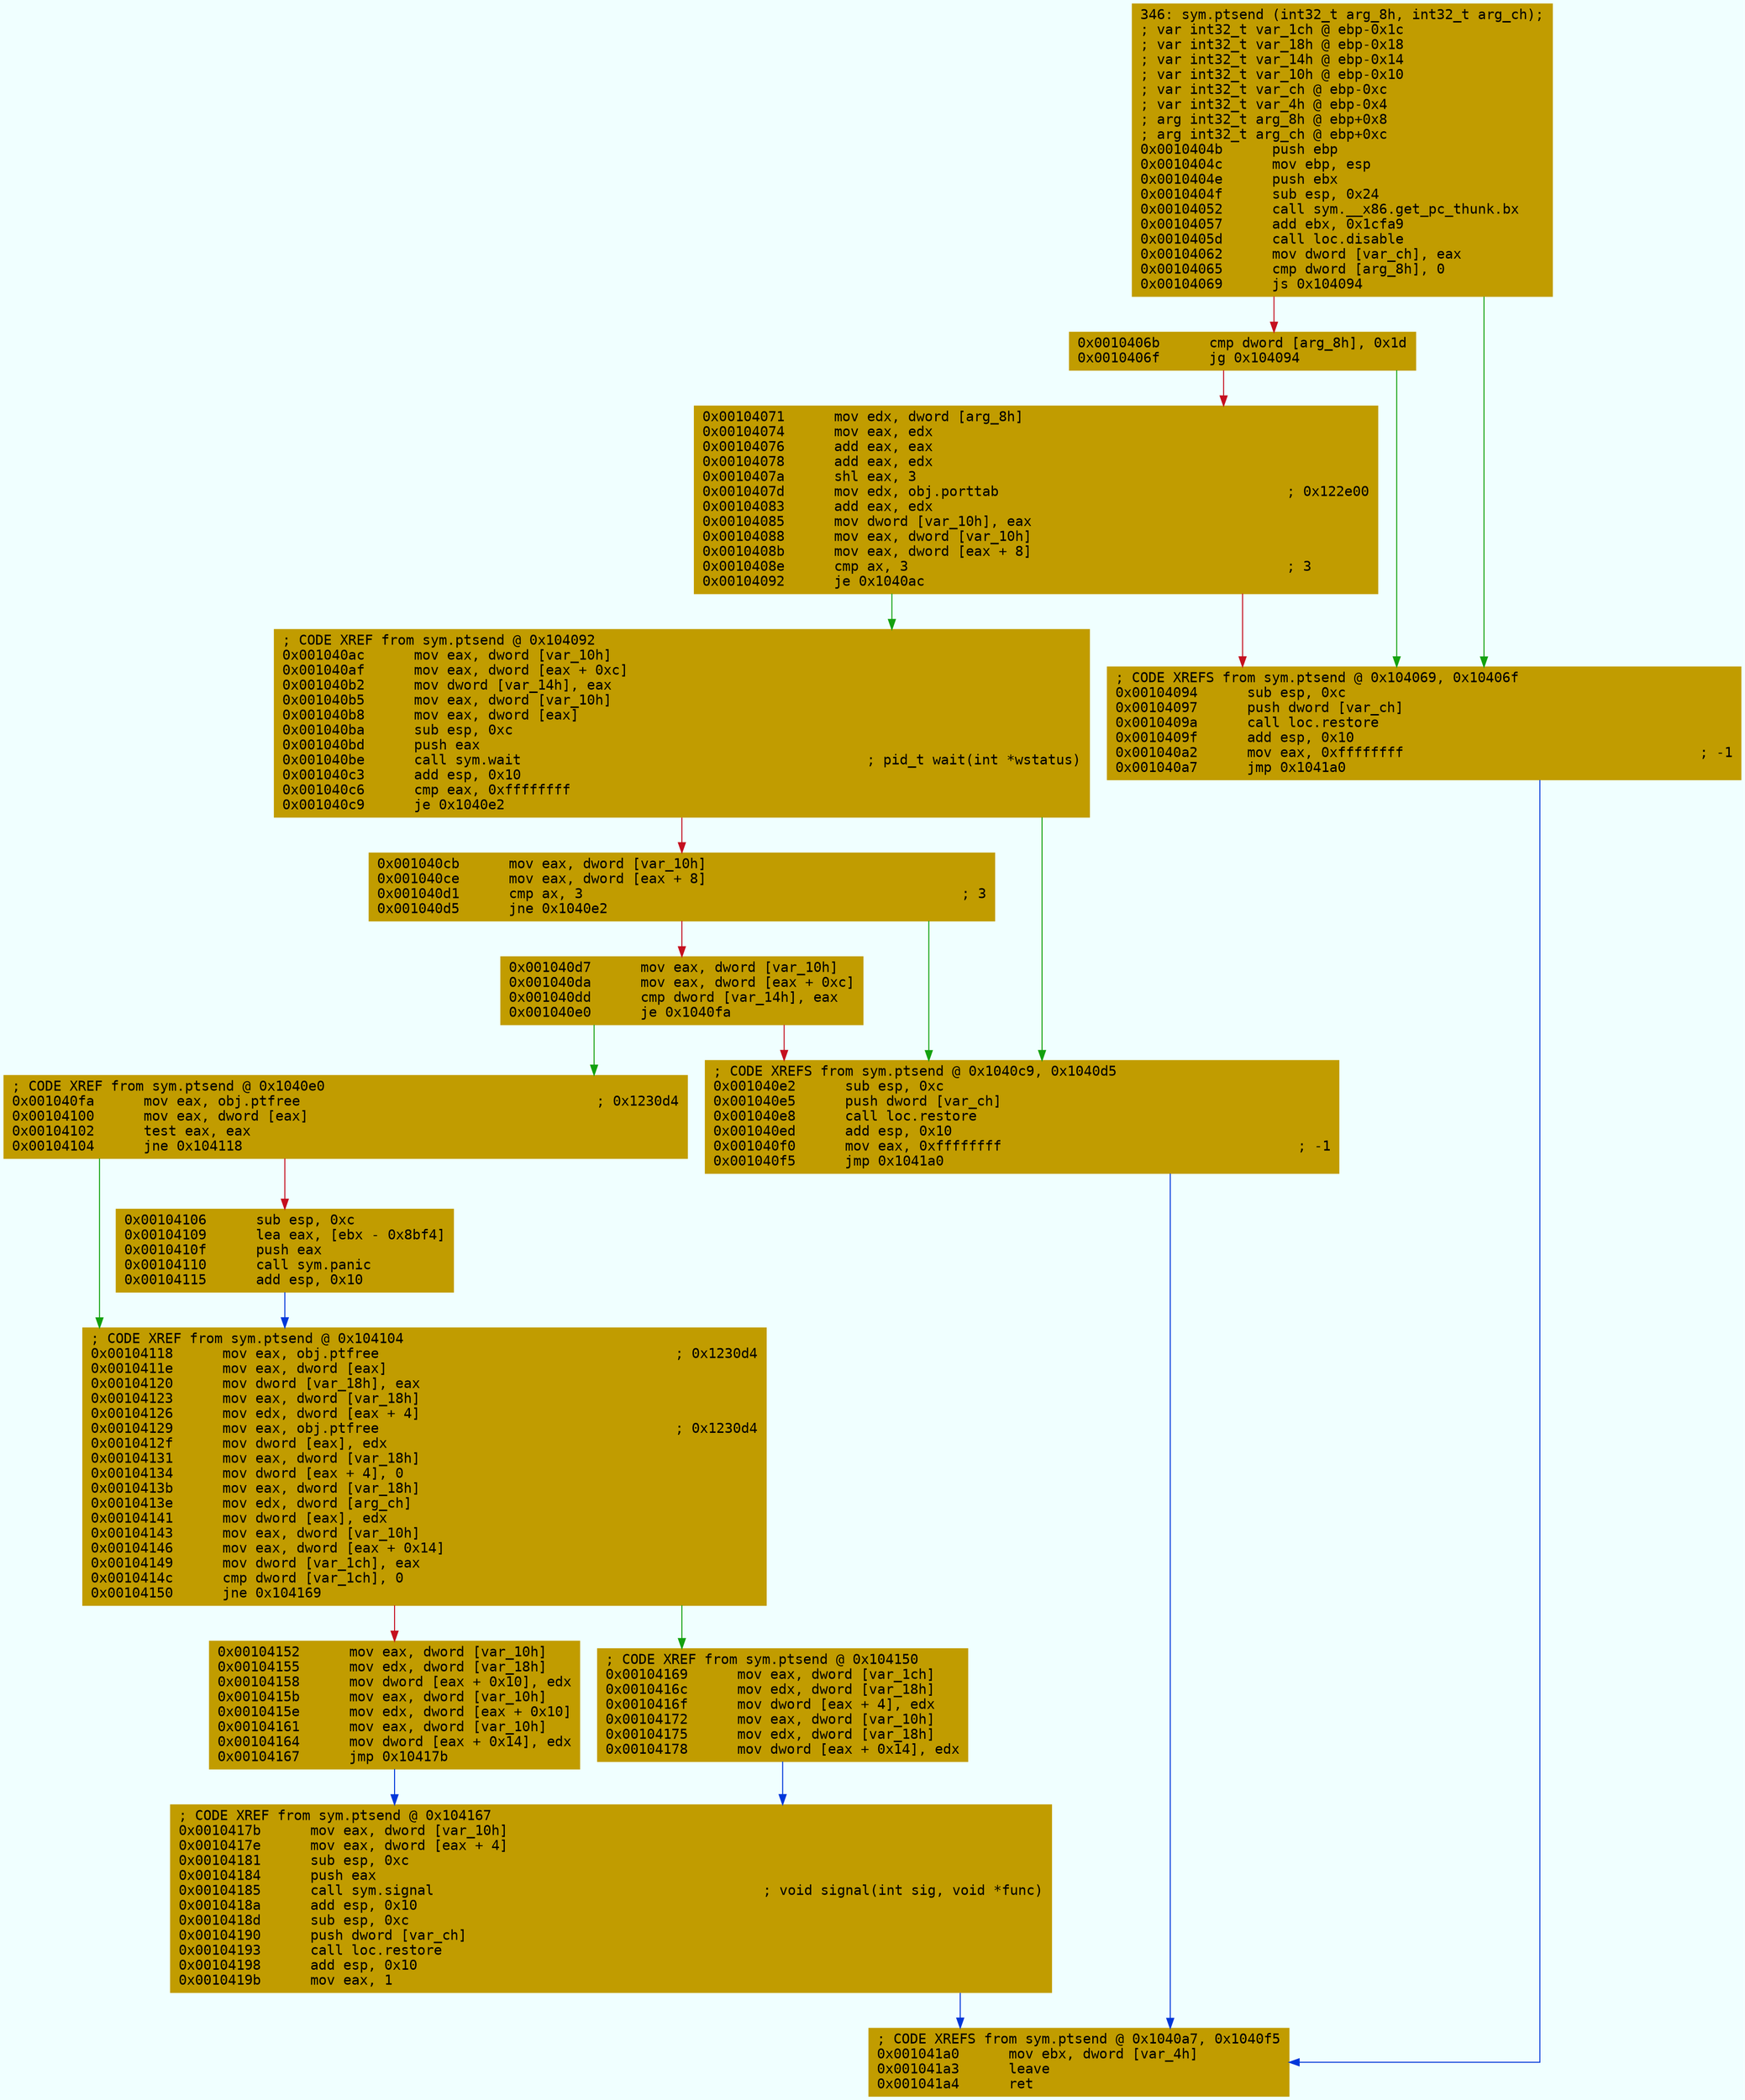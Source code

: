 digraph code {
	graph [bgcolor=azure fontsize=8 fontname="Courier" splines="ortho"];
	node [fillcolor=gray style=filled shape=box];
	edge [arrowhead="normal"];
	"0x0010404b" [URL="sym.ptsend/0x0010404b", fillcolor="#c19c00",color="#c19c00", fontname="Courier",label="346: sym.ptsend (int32_t arg_8h, int32_t arg_ch);\l; var int32_t var_1ch @ ebp-0x1c\l; var int32_t var_18h @ ebp-0x18\l; var int32_t var_14h @ ebp-0x14\l; var int32_t var_10h @ ebp-0x10\l; var int32_t var_ch @ ebp-0xc\l; var int32_t var_4h @ ebp-0x4\l; arg int32_t arg_8h @ ebp+0x8\l; arg int32_t arg_ch @ ebp+0xc\l0x0010404b      push ebp\l0x0010404c      mov ebp, esp\l0x0010404e      push ebx\l0x0010404f      sub esp, 0x24\l0x00104052      call sym.__x86.get_pc_thunk.bx\l0x00104057      add ebx, 0x1cfa9\l0x0010405d      call loc.disable\l0x00104062      mov dword [var_ch], eax\l0x00104065      cmp dword [arg_8h], 0\l0x00104069      js 0x104094\l"]
	"0x0010406b" [URL="sym.ptsend/0x0010406b", fillcolor="#c19c00",color="#c19c00", fontname="Courier",label="0x0010406b      cmp dword [arg_8h], 0x1d\l0x0010406f      jg 0x104094\l"]
	"0x00104071" [URL="sym.ptsend/0x00104071", fillcolor="#c19c00",color="#c19c00", fontname="Courier",label="0x00104071      mov edx, dword [arg_8h]\l0x00104074      mov eax, edx\l0x00104076      add eax, eax\l0x00104078      add eax, edx\l0x0010407a      shl eax, 3\l0x0010407d      mov edx, obj.porttab                                   ; 0x122e00\l0x00104083      add eax, edx\l0x00104085      mov dword [var_10h], eax\l0x00104088      mov eax, dword [var_10h]\l0x0010408b      mov eax, dword [eax + 8]\l0x0010408e      cmp ax, 3                                              ; 3\l0x00104092      je 0x1040ac\l"]
	"0x00104094" [URL="sym.ptsend/0x00104094", fillcolor="#c19c00",color="#c19c00", fontname="Courier",label="; CODE XREFS from sym.ptsend @ 0x104069, 0x10406f\l0x00104094      sub esp, 0xc\l0x00104097      push dword [var_ch]\l0x0010409a      call loc.restore\l0x0010409f      add esp, 0x10\l0x001040a2      mov eax, 0xffffffff                                    ; -1\l0x001040a7      jmp 0x1041a0\l"]
	"0x001040ac" [URL="sym.ptsend/0x001040ac", fillcolor="#c19c00",color="#c19c00", fontname="Courier",label="; CODE XREF from sym.ptsend @ 0x104092\l0x001040ac      mov eax, dword [var_10h]\l0x001040af      mov eax, dword [eax + 0xc]\l0x001040b2      mov dword [var_14h], eax\l0x001040b5      mov eax, dword [var_10h]\l0x001040b8      mov eax, dword [eax]\l0x001040ba      sub esp, 0xc\l0x001040bd      push eax\l0x001040be      call sym.wait                                          ; pid_t wait(int *wstatus)\l0x001040c3      add esp, 0x10\l0x001040c6      cmp eax, 0xffffffff\l0x001040c9      je 0x1040e2\l"]
	"0x001040cb" [URL="sym.ptsend/0x001040cb", fillcolor="#c19c00",color="#c19c00", fontname="Courier",label="0x001040cb      mov eax, dword [var_10h]\l0x001040ce      mov eax, dword [eax + 8]\l0x001040d1      cmp ax, 3                                              ; 3\l0x001040d5      jne 0x1040e2\l"]
	"0x001040d7" [URL="sym.ptsend/0x001040d7", fillcolor="#c19c00",color="#c19c00", fontname="Courier",label="0x001040d7      mov eax, dword [var_10h]\l0x001040da      mov eax, dword [eax + 0xc]\l0x001040dd      cmp dword [var_14h], eax\l0x001040e0      je 0x1040fa\l"]
	"0x001040e2" [URL="sym.ptsend/0x001040e2", fillcolor="#c19c00",color="#c19c00", fontname="Courier",label="; CODE XREFS from sym.ptsend @ 0x1040c9, 0x1040d5\l0x001040e2      sub esp, 0xc\l0x001040e5      push dword [var_ch]\l0x001040e8      call loc.restore\l0x001040ed      add esp, 0x10\l0x001040f0      mov eax, 0xffffffff                                    ; -1\l0x001040f5      jmp 0x1041a0\l"]
	"0x001040fa" [URL="sym.ptsend/0x001040fa", fillcolor="#c19c00",color="#c19c00", fontname="Courier",label="; CODE XREF from sym.ptsend @ 0x1040e0\l0x001040fa      mov eax, obj.ptfree                                    ; 0x1230d4\l0x00104100      mov eax, dword [eax]\l0x00104102      test eax, eax\l0x00104104      jne 0x104118\l"]
	"0x00104106" [URL="sym.ptsend/0x00104106", fillcolor="#c19c00",color="#c19c00", fontname="Courier",label="0x00104106      sub esp, 0xc\l0x00104109      lea eax, [ebx - 0x8bf4]\l0x0010410f      push eax\l0x00104110      call sym.panic\l0x00104115      add esp, 0x10\l"]
	"0x00104118" [URL="sym.ptsend/0x00104118", fillcolor="#c19c00",color="#c19c00", fontname="Courier",label="; CODE XREF from sym.ptsend @ 0x104104\l0x00104118      mov eax, obj.ptfree                                    ; 0x1230d4\l0x0010411e      mov eax, dword [eax]\l0x00104120      mov dword [var_18h], eax\l0x00104123      mov eax, dword [var_18h]\l0x00104126      mov edx, dword [eax + 4]\l0x00104129      mov eax, obj.ptfree                                    ; 0x1230d4\l0x0010412f      mov dword [eax], edx\l0x00104131      mov eax, dword [var_18h]\l0x00104134      mov dword [eax + 4], 0\l0x0010413b      mov eax, dword [var_18h]\l0x0010413e      mov edx, dword [arg_ch]\l0x00104141      mov dword [eax], edx\l0x00104143      mov eax, dword [var_10h]\l0x00104146      mov eax, dword [eax + 0x14]\l0x00104149      mov dword [var_1ch], eax\l0x0010414c      cmp dword [var_1ch], 0\l0x00104150      jne 0x104169\l"]
	"0x00104152" [URL="sym.ptsend/0x00104152", fillcolor="#c19c00",color="#c19c00", fontname="Courier",label="0x00104152      mov eax, dword [var_10h]\l0x00104155      mov edx, dword [var_18h]\l0x00104158      mov dword [eax + 0x10], edx\l0x0010415b      mov eax, dword [var_10h]\l0x0010415e      mov edx, dword [eax + 0x10]\l0x00104161      mov eax, dword [var_10h]\l0x00104164      mov dword [eax + 0x14], edx\l0x00104167      jmp 0x10417b\l"]
	"0x00104169" [URL="sym.ptsend/0x00104169", fillcolor="#c19c00",color="#c19c00", fontname="Courier",label="; CODE XREF from sym.ptsend @ 0x104150\l0x00104169      mov eax, dword [var_1ch]\l0x0010416c      mov edx, dword [var_18h]\l0x0010416f      mov dword [eax + 4], edx\l0x00104172      mov eax, dword [var_10h]\l0x00104175      mov edx, dword [var_18h]\l0x00104178      mov dword [eax + 0x14], edx\l"]
	"0x0010417b" [URL="sym.ptsend/0x0010417b", fillcolor="#c19c00",color="#c19c00", fontname="Courier",label="; CODE XREF from sym.ptsend @ 0x104167\l0x0010417b      mov eax, dword [var_10h]\l0x0010417e      mov eax, dword [eax + 4]\l0x00104181      sub esp, 0xc\l0x00104184      push eax\l0x00104185      call sym.signal                                        ; void signal(int sig, void *func)\l0x0010418a      add esp, 0x10\l0x0010418d      sub esp, 0xc\l0x00104190      push dword [var_ch]\l0x00104193      call loc.restore\l0x00104198      add esp, 0x10\l0x0010419b      mov eax, 1\l"]
	"0x001041a0" [URL="sym.ptsend/0x001041a0", fillcolor="#c19c00",color="#c19c00", fontname="Courier",label="; CODE XREFS from sym.ptsend @ 0x1040a7, 0x1040f5\l0x001041a0      mov ebx, dword [var_4h]\l0x001041a3      leave\l0x001041a4      ret\l"]
        "0x0010404b" -> "0x00104094" [color="#13a10e"];
        "0x0010404b" -> "0x0010406b" [color="#c50f1f"];
        "0x0010406b" -> "0x00104094" [color="#13a10e"];
        "0x0010406b" -> "0x00104071" [color="#c50f1f"];
        "0x00104071" -> "0x001040ac" [color="#13a10e"];
        "0x00104071" -> "0x00104094" [color="#c50f1f"];
        "0x00104094" -> "0x001041a0" [color="#0037da"];
        "0x001040ac" -> "0x001040e2" [color="#13a10e"];
        "0x001040ac" -> "0x001040cb" [color="#c50f1f"];
        "0x001040cb" -> "0x001040e2" [color="#13a10e"];
        "0x001040cb" -> "0x001040d7" [color="#c50f1f"];
        "0x001040d7" -> "0x001040fa" [color="#13a10e"];
        "0x001040d7" -> "0x001040e2" [color="#c50f1f"];
        "0x001040e2" -> "0x001041a0" [color="#0037da"];
        "0x001040fa" -> "0x00104118" [color="#13a10e"];
        "0x001040fa" -> "0x00104106" [color="#c50f1f"];
        "0x00104106" -> "0x00104118" [color="#0037da"];
        "0x00104118" -> "0x00104169" [color="#13a10e"];
        "0x00104118" -> "0x00104152" [color="#c50f1f"];
        "0x00104152" -> "0x0010417b" [color="#0037da"];
        "0x00104169" -> "0x0010417b" [color="#0037da"];
        "0x0010417b" -> "0x001041a0" [color="#0037da"];
}

